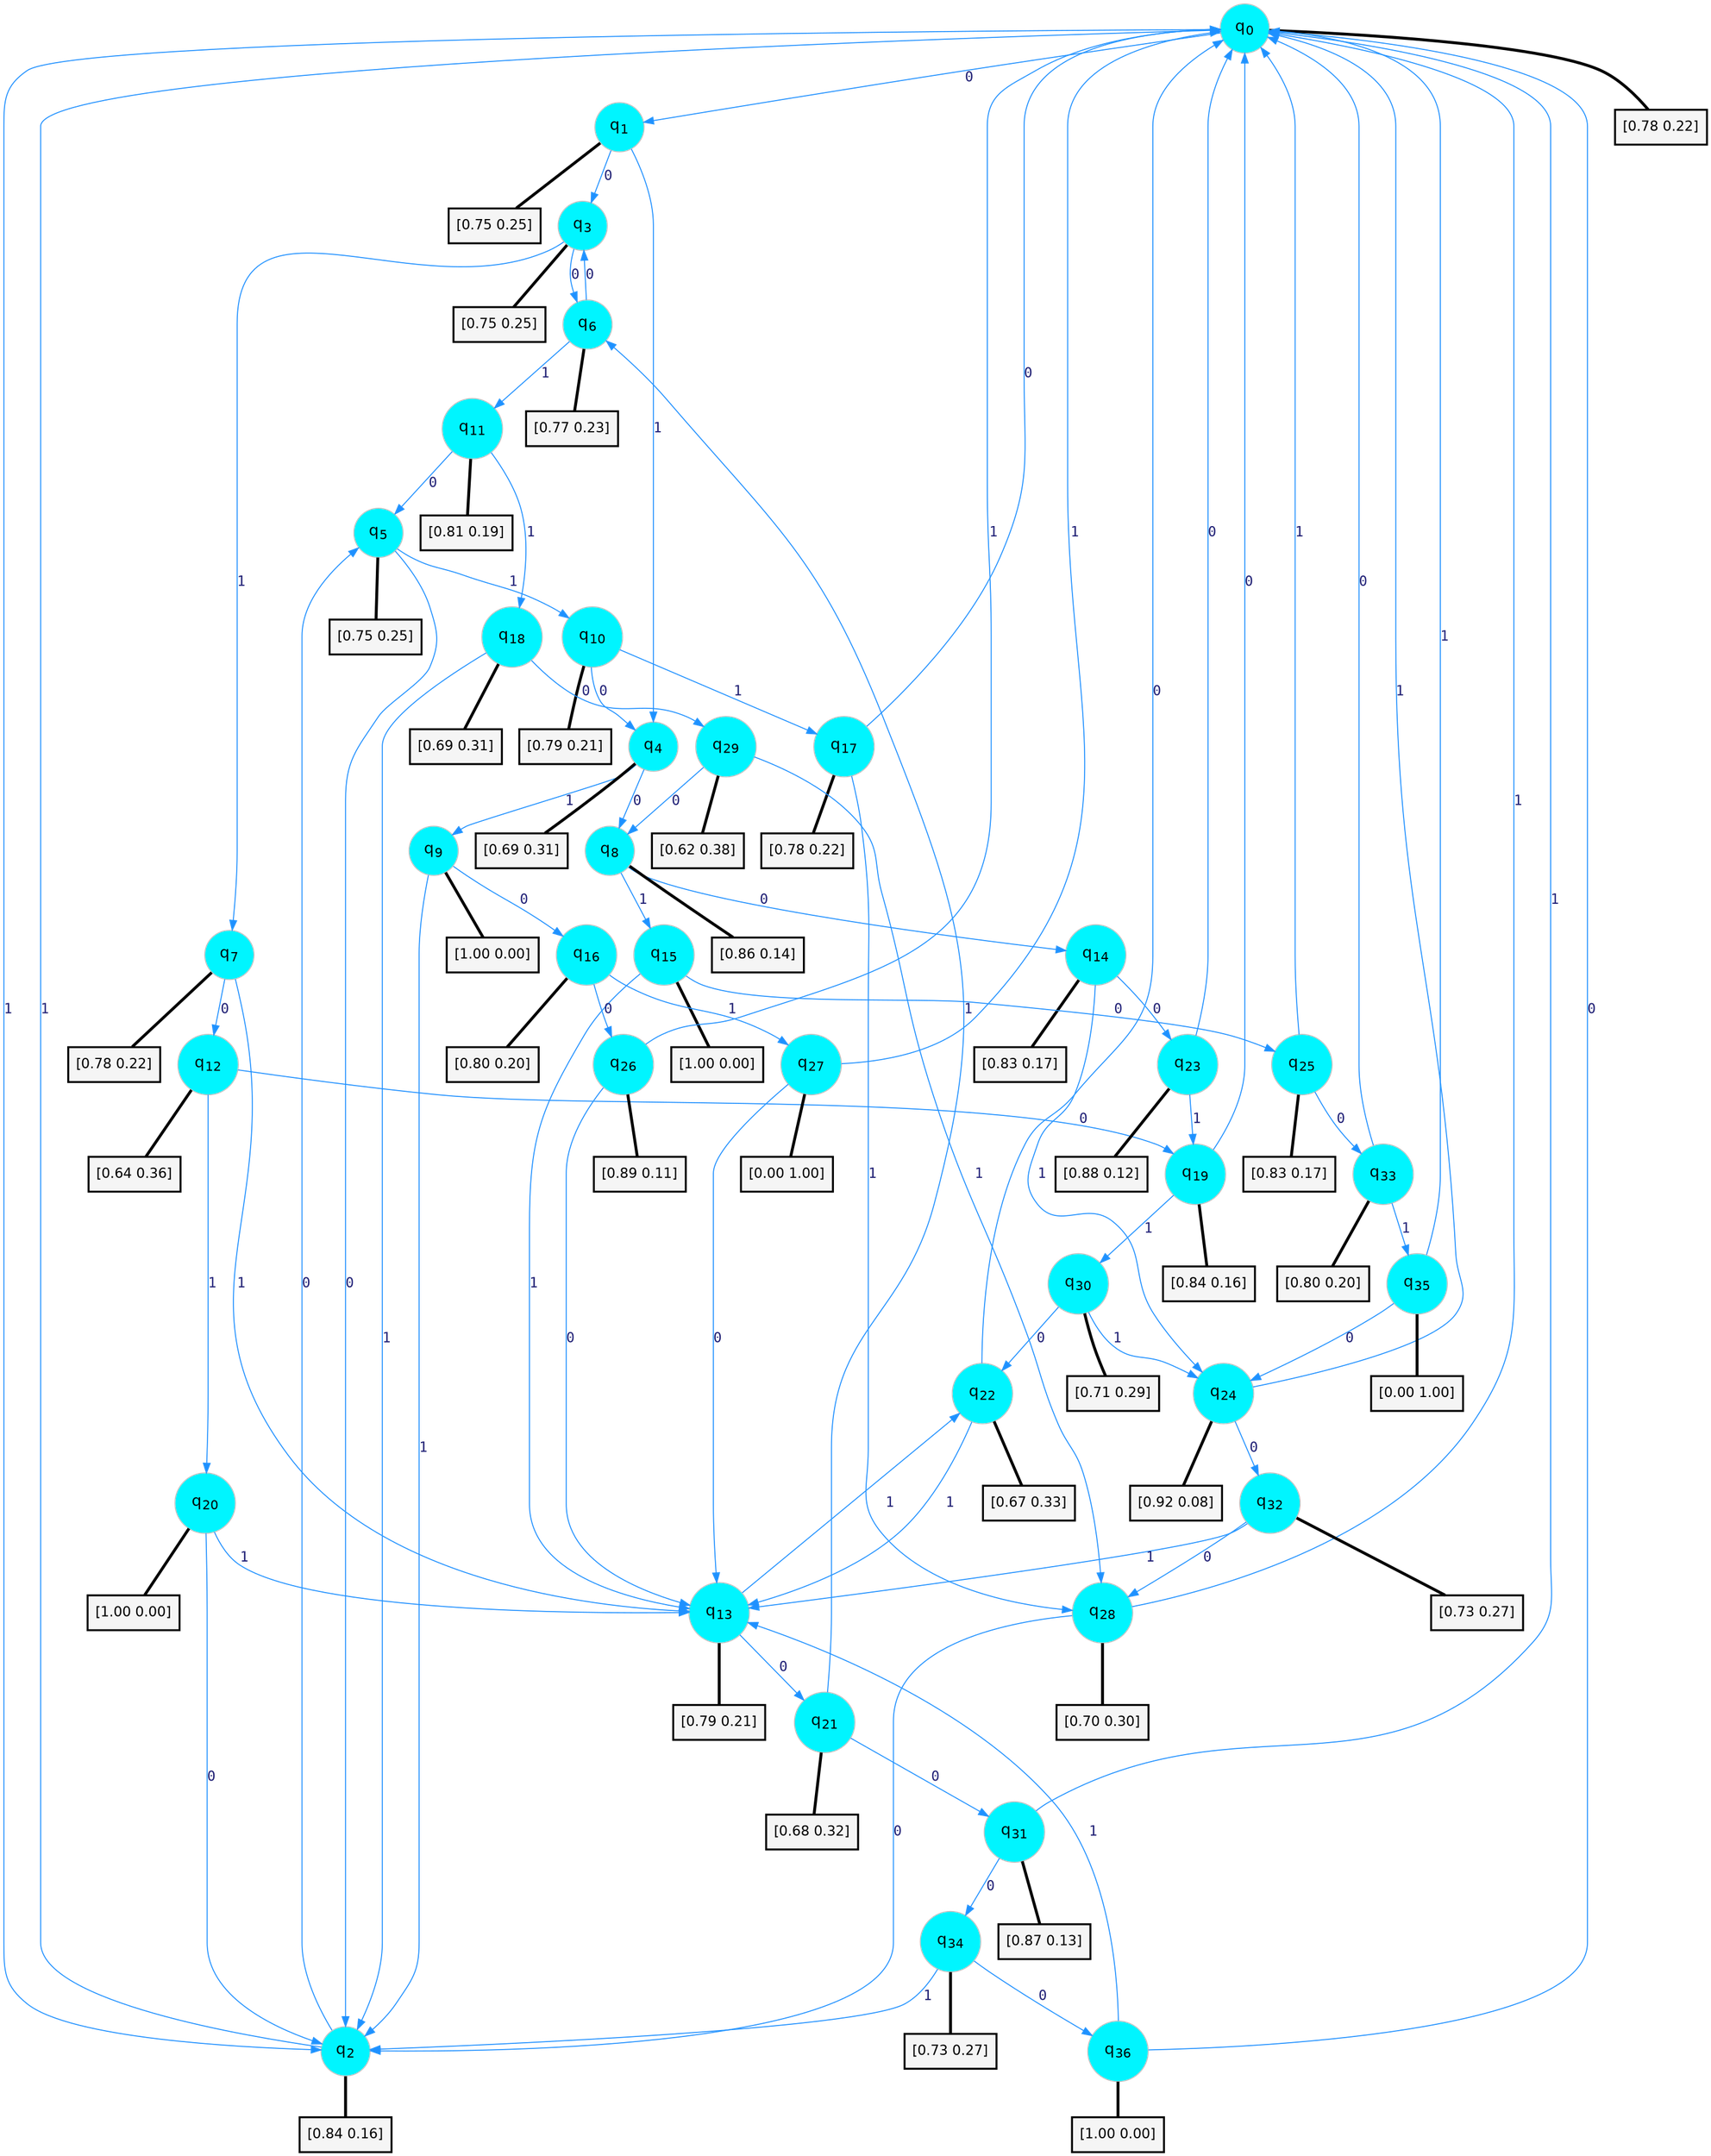 digraph G {
graph [
bgcolor=transparent, dpi=300, rankdir=TD, size="40,25"];
node [
color=gray, fillcolor=turquoise1, fontcolor=black, fontname=Helvetica, fontsize=16, fontweight=bold, shape=circle, style=filled];
edge [
arrowsize=1, color=dodgerblue1, fontcolor=midnightblue, fontname=courier, fontweight=bold, penwidth=1, style=solid, weight=20];
0[label=<q<SUB>0</SUB>>];
1[label=<q<SUB>1</SUB>>];
2[label=<q<SUB>2</SUB>>];
3[label=<q<SUB>3</SUB>>];
4[label=<q<SUB>4</SUB>>];
5[label=<q<SUB>5</SUB>>];
6[label=<q<SUB>6</SUB>>];
7[label=<q<SUB>7</SUB>>];
8[label=<q<SUB>8</SUB>>];
9[label=<q<SUB>9</SUB>>];
10[label=<q<SUB>10</SUB>>];
11[label=<q<SUB>11</SUB>>];
12[label=<q<SUB>12</SUB>>];
13[label=<q<SUB>13</SUB>>];
14[label=<q<SUB>14</SUB>>];
15[label=<q<SUB>15</SUB>>];
16[label=<q<SUB>16</SUB>>];
17[label=<q<SUB>17</SUB>>];
18[label=<q<SUB>18</SUB>>];
19[label=<q<SUB>19</SUB>>];
20[label=<q<SUB>20</SUB>>];
21[label=<q<SUB>21</SUB>>];
22[label=<q<SUB>22</SUB>>];
23[label=<q<SUB>23</SUB>>];
24[label=<q<SUB>24</SUB>>];
25[label=<q<SUB>25</SUB>>];
26[label=<q<SUB>26</SUB>>];
27[label=<q<SUB>27</SUB>>];
28[label=<q<SUB>28</SUB>>];
29[label=<q<SUB>29</SUB>>];
30[label=<q<SUB>30</SUB>>];
31[label=<q<SUB>31</SUB>>];
32[label=<q<SUB>32</SUB>>];
33[label=<q<SUB>33</SUB>>];
34[label=<q<SUB>34</SUB>>];
35[label=<q<SUB>35</SUB>>];
36[label=<q<SUB>36</SUB>>];
37[label="[0.78 0.22]", shape=box,fontcolor=black, fontname=Helvetica, fontsize=14, penwidth=2, fillcolor=whitesmoke,color=black];
38[label="[0.75 0.25]", shape=box,fontcolor=black, fontname=Helvetica, fontsize=14, penwidth=2, fillcolor=whitesmoke,color=black];
39[label="[0.84 0.16]", shape=box,fontcolor=black, fontname=Helvetica, fontsize=14, penwidth=2, fillcolor=whitesmoke,color=black];
40[label="[0.75 0.25]", shape=box,fontcolor=black, fontname=Helvetica, fontsize=14, penwidth=2, fillcolor=whitesmoke,color=black];
41[label="[0.69 0.31]", shape=box,fontcolor=black, fontname=Helvetica, fontsize=14, penwidth=2, fillcolor=whitesmoke,color=black];
42[label="[0.75 0.25]", shape=box,fontcolor=black, fontname=Helvetica, fontsize=14, penwidth=2, fillcolor=whitesmoke,color=black];
43[label="[0.77 0.23]", shape=box,fontcolor=black, fontname=Helvetica, fontsize=14, penwidth=2, fillcolor=whitesmoke,color=black];
44[label="[0.78 0.22]", shape=box,fontcolor=black, fontname=Helvetica, fontsize=14, penwidth=2, fillcolor=whitesmoke,color=black];
45[label="[0.86 0.14]", shape=box,fontcolor=black, fontname=Helvetica, fontsize=14, penwidth=2, fillcolor=whitesmoke,color=black];
46[label="[1.00 0.00]", shape=box,fontcolor=black, fontname=Helvetica, fontsize=14, penwidth=2, fillcolor=whitesmoke,color=black];
47[label="[0.79 0.21]", shape=box,fontcolor=black, fontname=Helvetica, fontsize=14, penwidth=2, fillcolor=whitesmoke,color=black];
48[label="[0.81 0.19]", shape=box,fontcolor=black, fontname=Helvetica, fontsize=14, penwidth=2, fillcolor=whitesmoke,color=black];
49[label="[0.64 0.36]", shape=box,fontcolor=black, fontname=Helvetica, fontsize=14, penwidth=2, fillcolor=whitesmoke,color=black];
50[label="[0.79 0.21]", shape=box,fontcolor=black, fontname=Helvetica, fontsize=14, penwidth=2, fillcolor=whitesmoke,color=black];
51[label="[0.83 0.17]", shape=box,fontcolor=black, fontname=Helvetica, fontsize=14, penwidth=2, fillcolor=whitesmoke,color=black];
52[label="[1.00 0.00]", shape=box,fontcolor=black, fontname=Helvetica, fontsize=14, penwidth=2, fillcolor=whitesmoke,color=black];
53[label="[0.80 0.20]", shape=box,fontcolor=black, fontname=Helvetica, fontsize=14, penwidth=2, fillcolor=whitesmoke,color=black];
54[label="[0.78 0.22]", shape=box,fontcolor=black, fontname=Helvetica, fontsize=14, penwidth=2, fillcolor=whitesmoke,color=black];
55[label="[0.69 0.31]", shape=box,fontcolor=black, fontname=Helvetica, fontsize=14, penwidth=2, fillcolor=whitesmoke,color=black];
56[label="[0.84 0.16]", shape=box,fontcolor=black, fontname=Helvetica, fontsize=14, penwidth=2, fillcolor=whitesmoke,color=black];
57[label="[1.00 0.00]", shape=box,fontcolor=black, fontname=Helvetica, fontsize=14, penwidth=2, fillcolor=whitesmoke,color=black];
58[label="[0.68 0.32]", shape=box,fontcolor=black, fontname=Helvetica, fontsize=14, penwidth=2, fillcolor=whitesmoke,color=black];
59[label="[0.67 0.33]", shape=box,fontcolor=black, fontname=Helvetica, fontsize=14, penwidth=2, fillcolor=whitesmoke,color=black];
60[label="[0.88 0.12]", shape=box,fontcolor=black, fontname=Helvetica, fontsize=14, penwidth=2, fillcolor=whitesmoke,color=black];
61[label="[0.92 0.08]", shape=box,fontcolor=black, fontname=Helvetica, fontsize=14, penwidth=2, fillcolor=whitesmoke,color=black];
62[label="[0.83 0.17]", shape=box,fontcolor=black, fontname=Helvetica, fontsize=14, penwidth=2, fillcolor=whitesmoke,color=black];
63[label="[0.89 0.11]", shape=box,fontcolor=black, fontname=Helvetica, fontsize=14, penwidth=2, fillcolor=whitesmoke,color=black];
64[label="[0.00 1.00]", shape=box,fontcolor=black, fontname=Helvetica, fontsize=14, penwidth=2, fillcolor=whitesmoke,color=black];
65[label="[0.70 0.30]", shape=box,fontcolor=black, fontname=Helvetica, fontsize=14, penwidth=2, fillcolor=whitesmoke,color=black];
66[label="[0.62 0.38]", shape=box,fontcolor=black, fontname=Helvetica, fontsize=14, penwidth=2, fillcolor=whitesmoke,color=black];
67[label="[0.71 0.29]", shape=box,fontcolor=black, fontname=Helvetica, fontsize=14, penwidth=2, fillcolor=whitesmoke,color=black];
68[label="[0.87 0.13]", shape=box,fontcolor=black, fontname=Helvetica, fontsize=14, penwidth=2, fillcolor=whitesmoke,color=black];
69[label="[0.73 0.27]", shape=box,fontcolor=black, fontname=Helvetica, fontsize=14, penwidth=2, fillcolor=whitesmoke,color=black];
70[label="[0.80 0.20]", shape=box,fontcolor=black, fontname=Helvetica, fontsize=14, penwidth=2, fillcolor=whitesmoke,color=black];
71[label="[0.73 0.27]", shape=box,fontcolor=black, fontname=Helvetica, fontsize=14, penwidth=2, fillcolor=whitesmoke,color=black];
72[label="[0.00 1.00]", shape=box,fontcolor=black, fontname=Helvetica, fontsize=14, penwidth=2, fillcolor=whitesmoke,color=black];
73[label="[1.00 0.00]", shape=box,fontcolor=black, fontname=Helvetica, fontsize=14, penwidth=2, fillcolor=whitesmoke,color=black];
0->1 [label=0];
0->2 [label=1];
0->37 [arrowhead=none, penwidth=3,color=black];
1->3 [label=0];
1->4 [label=1];
1->38 [arrowhead=none, penwidth=3,color=black];
2->5 [label=0];
2->0 [label=1];
2->39 [arrowhead=none, penwidth=3,color=black];
3->6 [label=0];
3->7 [label=1];
3->40 [arrowhead=none, penwidth=3,color=black];
4->8 [label=0];
4->9 [label=1];
4->41 [arrowhead=none, penwidth=3,color=black];
5->2 [label=0];
5->10 [label=1];
5->42 [arrowhead=none, penwidth=3,color=black];
6->3 [label=0];
6->11 [label=1];
6->43 [arrowhead=none, penwidth=3,color=black];
7->12 [label=0];
7->13 [label=1];
7->44 [arrowhead=none, penwidth=3,color=black];
8->14 [label=0];
8->15 [label=1];
8->45 [arrowhead=none, penwidth=3,color=black];
9->16 [label=0];
9->2 [label=1];
9->46 [arrowhead=none, penwidth=3,color=black];
10->4 [label=0];
10->17 [label=1];
10->47 [arrowhead=none, penwidth=3,color=black];
11->5 [label=0];
11->18 [label=1];
11->48 [arrowhead=none, penwidth=3,color=black];
12->19 [label=0];
12->20 [label=1];
12->49 [arrowhead=none, penwidth=3,color=black];
13->21 [label=0];
13->22 [label=1];
13->50 [arrowhead=none, penwidth=3,color=black];
14->23 [label=0];
14->24 [label=1];
14->51 [arrowhead=none, penwidth=3,color=black];
15->25 [label=0];
15->13 [label=1];
15->52 [arrowhead=none, penwidth=3,color=black];
16->26 [label=0];
16->27 [label=1];
16->53 [arrowhead=none, penwidth=3,color=black];
17->0 [label=0];
17->28 [label=1];
17->54 [arrowhead=none, penwidth=3,color=black];
18->29 [label=0];
18->2 [label=1];
18->55 [arrowhead=none, penwidth=3,color=black];
19->0 [label=0];
19->30 [label=1];
19->56 [arrowhead=none, penwidth=3,color=black];
20->2 [label=0];
20->13 [label=1];
20->57 [arrowhead=none, penwidth=3,color=black];
21->31 [label=0];
21->6 [label=1];
21->58 [arrowhead=none, penwidth=3,color=black];
22->0 [label=0];
22->13 [label=1];
22->59 [arrowhead=none, penwidth=3,color=black];
23->0 [label=0];
23->19 [label=1];
23->60 [arrowhead=none, penwidth=3,color=black];
24->32 [label=0];
24->0 [label=1];
24->61 [arrowhead=none, penwidth=3,color=black];
25->33 [label=0];
25->0 [label=1];
25->62 [arrowhead=none, penwidth=3,color=black];
26->13 [label=0];
26->0 [label=1];
26->63 [arrowhead=none, penwidth=3,color=black];
27->13 [label=0];
27->0 [label=1];
27->64 [arrowhead=none, penwidth=3,color=black];
28->2 [label=0];
28->0 [label=1];
28->65 [arrowhead=none, penwidth=3,color=black];
29->8 [label=0];
29->28 [label=1];
29->66 [arrowhead=none, penwidth=3,color=black];
30->22 [label=0];
30->24 [label=1];
30->67 [arrowhead=none, penwidth=3,color=black];
31->34 [label=0];
31->0 [label=1];
31->68 [arrowhead=none, penwidth=3,color=black];
32->28 [label=0];
32->13 [label=1];
32->69 [arrowhead=none, penwidth=3,color=black];
33->0 [label=0];
33->35 [label=1];
33->70 [arrowhead=none, penwidth=3,color=black];
34->36 [label=0];
34->2 [label=1];
34->71 [arrowhead=none, penwidth=3,color=black];
35->24 [label=0];
35->0 [label=1];
35->72 [arrowhead=none, penwidth=3,color=black];
36->0 [label=0];
36->13 [label=1];
36->73 [arrowhead=none, penwidth=3,color=black];
}
